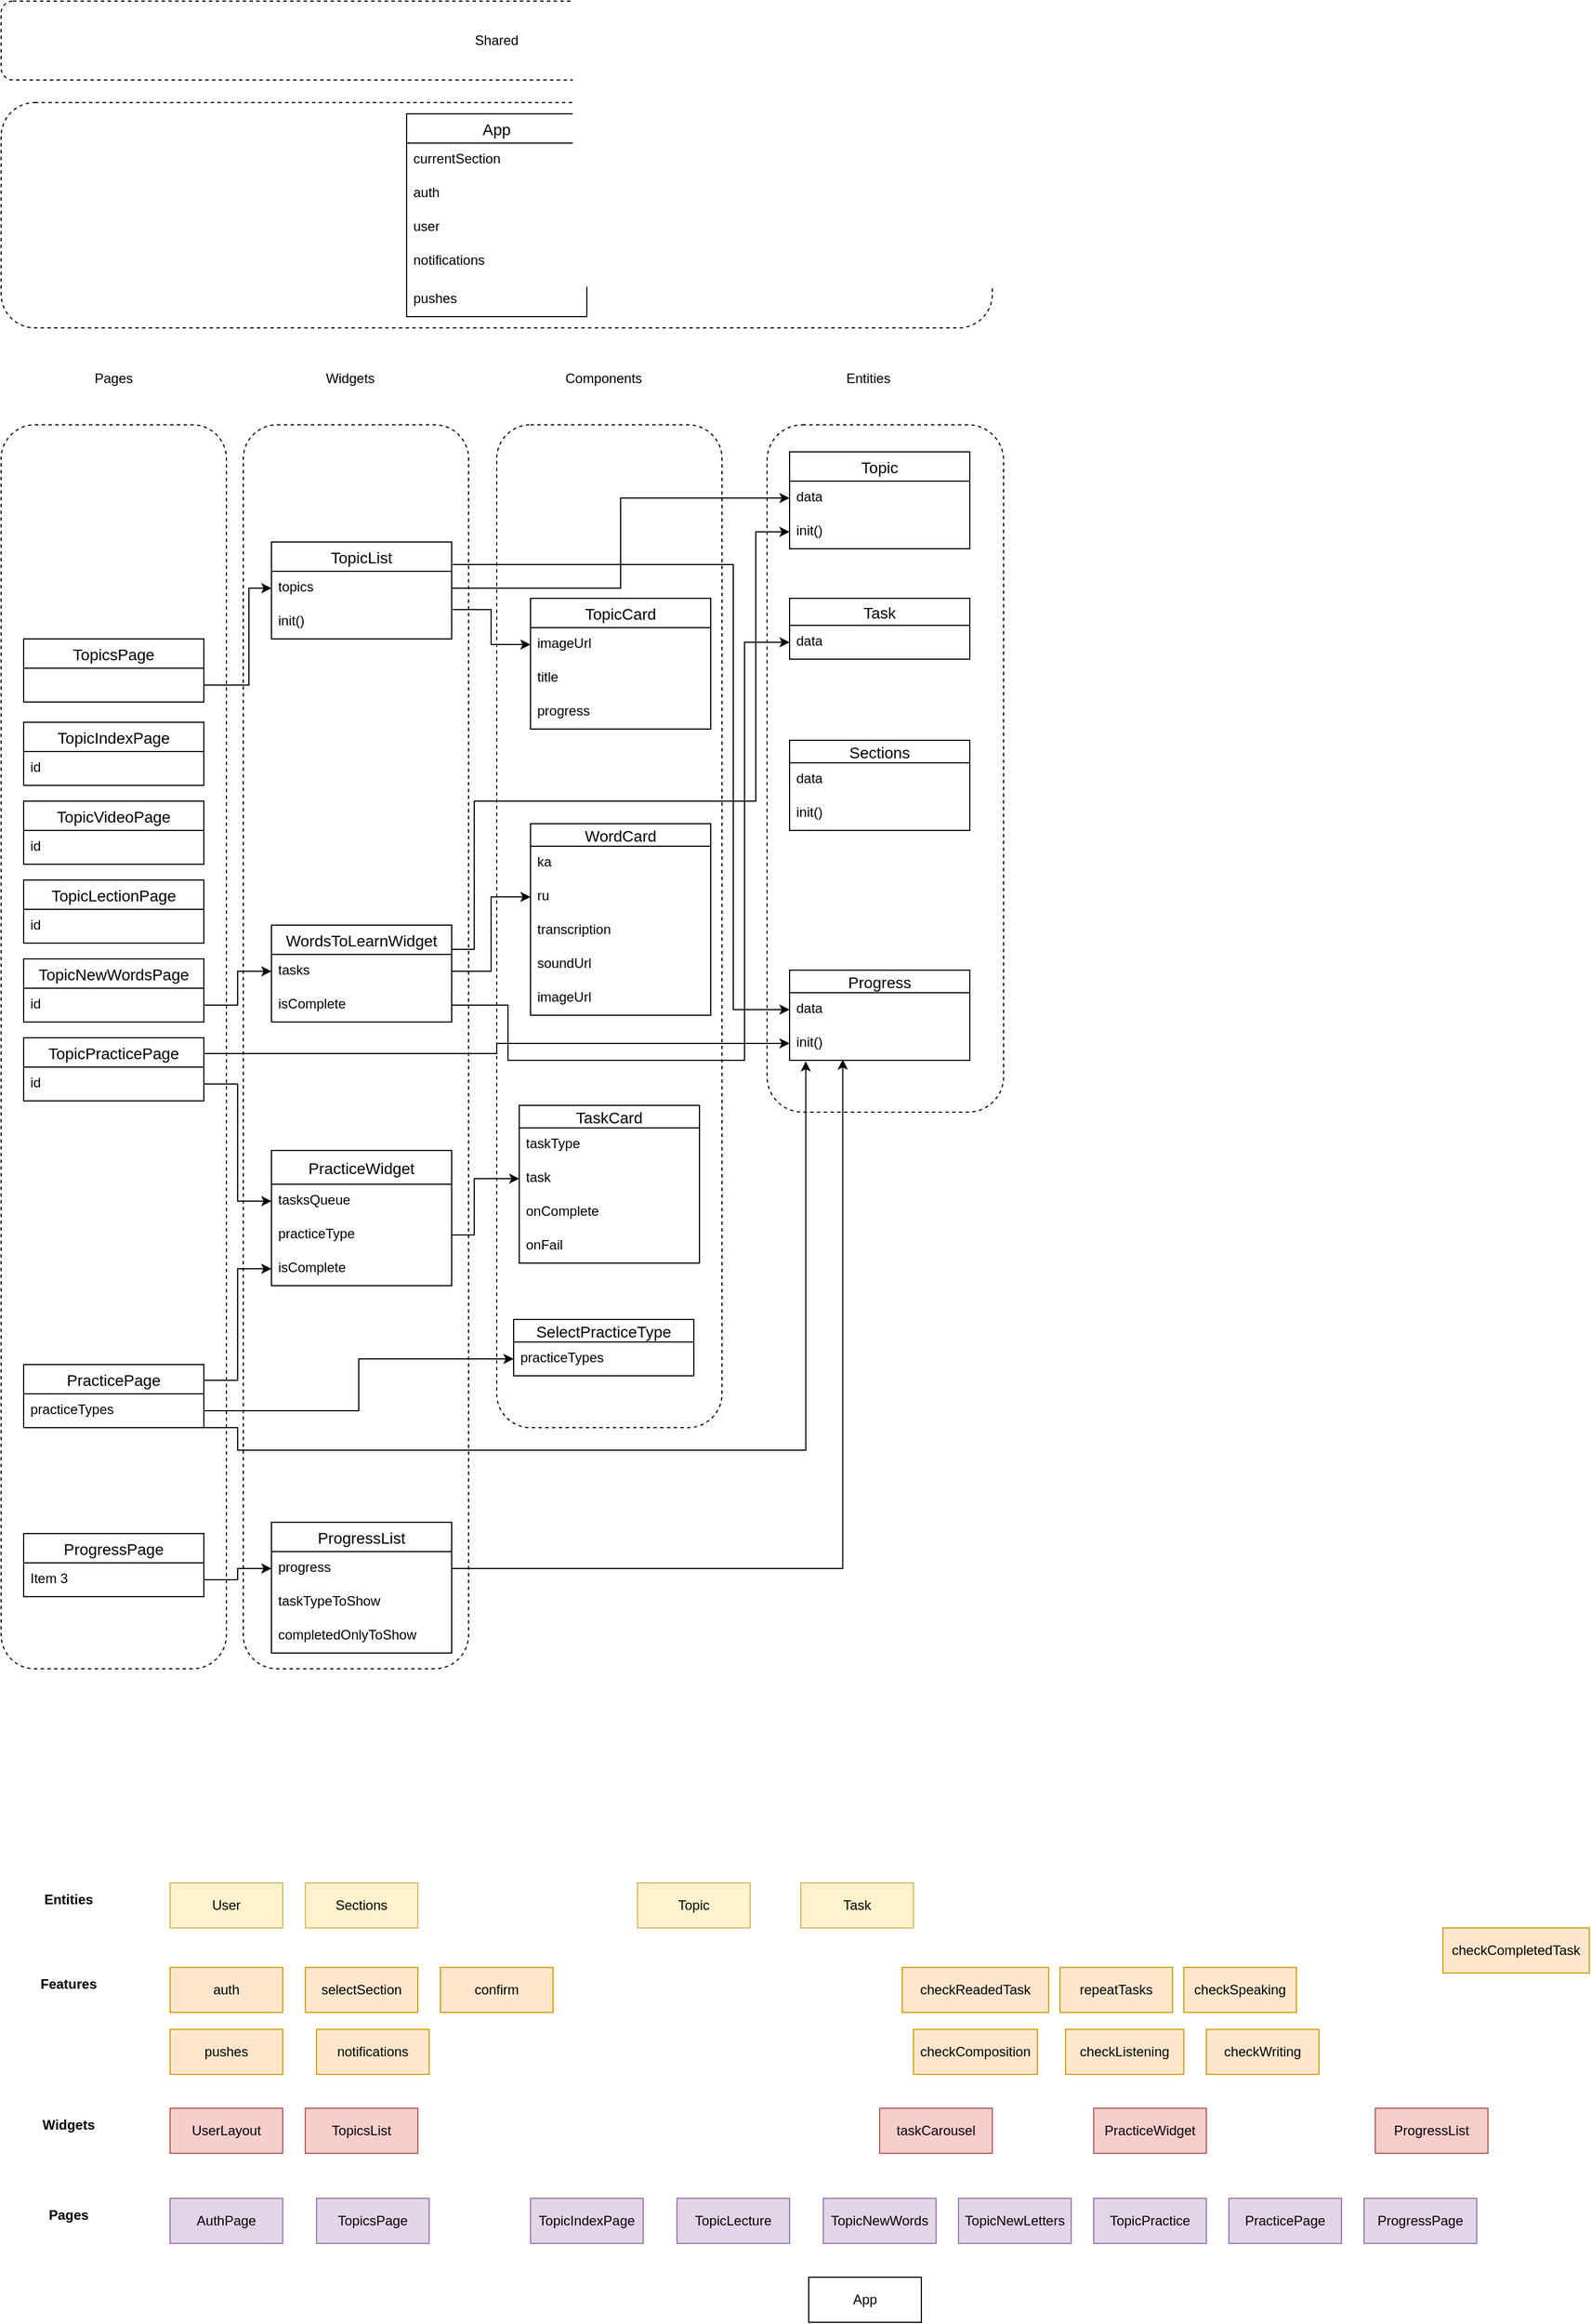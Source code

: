 <mxfile version="24.0.6" type="device">
  <diagram name="Page-1" id="sZi7YRQUznMkWtvt5kRm">
    <mxGraphModel dx="1313" dy="1832" grid="1" gridSize="10" guides="1" tooltips="1" connect="1" arrows="1" fold="1" page="1" pageScale="1" pageWidth="827" pageHeight="1169" math="0" shadow="0">
      <root>
        <mxCell id="0" />
        <mxCell id="1" parent="0" />
        <mxCell id="WkTNOZYevjF56CsXgl2D-112" value="" style="rounded=1;whiteSpace=wrap;html=1;dashed=1;" parent="1" vertex="1">
          <mxGeometry x="10" y="-300" width="880" height="200" as="geometry" />
        </mxCell>
        <mxCell id="WkTNOZYevjF56CsXgl2D-109" value="" style="rounded=1;whiteSpace=wrap;html=1;dashed=1;" parent="1" vertex="1">
          <mxGeometry x="10" y="-14" width="200" height="1104" as="geometry" />
        </mxCell>
        <mxCell id="WkTNOZYevjF56CsXgl2D-108" value="" style="rounded=1;whiteSpace=wrap;html=1;dashed=1;" parent="1" vertex="1">
          <mxGeometry x="225" y="-14" width="200" height="1104" as="geometry" />
        </mxCell>
        <mxCell id="WkTNOZYevjF56CsXgl2D-106" value="" style="rounded=1;whiteSpace=wrap;html=1;dashed=1;" parent="1" vertex="1">
          <mxGeometry x="450" y="-14" width="200" height="890" as="geometry" />
        </mxCell>
        <mxCell id="WkTNOZYevjF56CsXgl2D-104" value="" style="rounded=1;whiteSpace=wrap;html=1;dashed=1;" parent="1" vertex="1">
          <mxGeometry x="690" y="-14" width="210" height="610" as="geometry" />
        </mxCell>
        <mxCell id="WkTNOZYevjF56CsXgl2D-1" value="App" style="swimlane;fontStyle=0;childLayout=stackLayout;horizontal=1;startSize=26;horizontalStack=0;resizeParent=1;resizeParentMax=0;resizeLast=0;collapsible=1;marginBottom=0;align=center;fontSize=14;" parent="1" vertex="1">
          <mxGeometry x="370" y="-290" width="160" height="180" as="geometry" />
        </mxCell>
        <mxCell id="WkTNOZYevjF56CsXgl2D-2" value="currentSection" style="text;strokeColor=none;fillColor=none;spacingLeft=4;spacingRight=4;overflow=hidden;rotatable=0;points=[[0,0.5],[1,0.5]];portConstraint=eastwest;fontSize=12;whiteSpace=wrap;html=1;" parent="WkTNOZYevjF56CsXgl2D-1" vertex="1">
          <mxGeometry y="26" width="160" height="30" as="geometry" />
        </mxCell>
        <mxCell id="WkTNOZYevjF56CsXgl2D-3" value="auth" style="text;strokeColor=none;fillColor=none;spacingLeft=4;spacingRight=4;overflow=hidden;rotatable=0;points=[[0,0.5],[1,0.5]];portConstraint=eastwest;fontSize=12;whiteSpace=wrap;html=1;" parent="WkTNOZYevjF56CsXgl2D-1" vertex="1">
          <mxGeometry y="56" width="160" height="30" as="geometry" />
        </mxCell>
        <mxCell id="WkTNOZYevjF56CsXgl2D-4" value="user" style="text;strokeColor=none;fillColor=none;spacingLeft=4;spacingRight=4;overflow=hidden;rotatable=0;points=[[0,0.5],[1,0.5]];portConstraint=eastwest;fontSize=12;whiteSpace=wrap;html=1;" parent="WkTNOZYevjF56CsXgl2D-1" vertex="1">
          <mxGeometry y="86" width="160" height="30" as="geometry" />
        </mxCell>
        <mxCell id="WkTNOZYevjF56CsXgl2D-101" value="notifications" style="text;strokeColor=none;fillColor=none;spacingLeft=4;spacingRight=4;overflow=hidden;rotatable=0;points=[[0,0.5],[1,0.5]];portConstraint=eastwest;fontSize=12;whiteSpace=wrap;html=1;" parent="WkTNOZYevjF56CsXgl2D-1" vertex="1">
          <mxGeometry y="116" width="160" height="34" as="geometry" />
        </mxCell>
        <mxCell id="WkTNOZYevjF56CsXgl2D-102" value="pushes" style="text;strokeColor=none;fillColor=none;spacingLeft=4;spacingRight=4;overflow=hidden;rotatable=0;points=[[0,0.5],[1,0.5]];portConstraint=eastwest;fontSize=12;whiteSpace=wrap;html=1;" parent="WkTNOZYevjF56CsXgl2D-1" vertex="1">
          <mxGeometry y="150" width="160" height="30" as="geometry" />
        </mxCell>
        <mxCell id="WkTNOZYevjF56CsXgl2D-5" value="Topic" style="swimlane;fontStyle=0;childLayout=stackLayout;horizontal=1;startSize=26;horizontalStack=0;resizeParent=1;resizeParentMax=0;resizeLast=0;collapsible=1;marginBottom=0;align=center;fontSize=14;" parent="1" vertex="1">
          <mxGeometry x="710" y="10" width="160" height="86" as="geometry" />
        </mxCell>
        <mxCell id="WkTNOZYevjF56CsXgl2D-6" value="data" style="text;strokeColor=none;fillColor=none;spacingLeft=4;spacingRight=4;overflow=hidden;rotatable=0;points=[[0,0.5],[1,0.5]];portConstraint=eastwest;fontSize=12;whiteSpace=wrap;html=1;" parent="WkTNOZYevjF56CsXgl2D-5" vertex="1">
          <mxGeometry y="26" width="160" height="30" as="geometry" />
        </mxCell>
        <mxCell id="WkTNOZYevjF56CsXgl2D-8" value="init()" style="text;strokeColor=none;fillColor=none;spacingLeft=4;spacingRight=4;overflow=hidden;rotatable=0;points=[[0,0.5],[1,0.5]];portConstraint=eastwest;fontSize=12;whiteSpace=wrap;html=1;" parent="WkTNOZYevjF56CsXgl2D-5" vertex="1">
          <mxGeometry y="56" width="160" height="30" as="geometry" />
        </mxCell>
        <mxCell id="WkTNOZYevjF56CsXgl2D-9" value="Sections" style="swimlane;fontStyle=0;childLayout=stackLayout;horizontal=1;startSize=20;horizontalStack=0;resizeParent=1;resizeParentMax=0;resizeLast=0;collapsible=1;marginBottom=0;align=center;fontSize=14;" parent="1" vertex="1">
          <mxGeometry x="710" y="266" width="160" height="80" as="geometry" />
        </mxCell>
        <mxCell id="WkTNOZYevjF56CsXgl2D-10" value="data" style="text;strokeColor=none;fillColor=none;spacingLeft=4;spacingRight=4;overflow=hidden;rotatable=0;points=[[0,0.5],[1,0.5]];portConstraint=eastwest;fontSize=12;whiteSpace=wrap;html=1;" parent="WkTNOZYevjF56CsXgl2D-9" vertex="1">
          <mxGeometry y="20" width="160" height="30" as="geometry" />
        </mxCell>
        <mxCell id="WkTNOZYevjF56CsXgl2D-11" value="init()" style="text;strokeColor=none;fillColor=none;spacingLeft=4;spacingRight=4;overflow=hidden;rotatable=0;points=[[0,0.5],[1,0.5]];portConstraint=eastwest;fontSize=12;whiteSpace=wrap;html=1;" parent="WkTNOZYevjF56CsXgl2D-9" vertex="1">
          <mxGeometry y="50" width="160" height="30" as="geometry" />
        </mxCell>
        <mxCell id="WkTNOZYevjF56CsXgl2D-16" value="Progress" style="swimlane;fontStyle=0;childLayout=stackLayout;horizontal=1;startSize=20;horizontalStack=0;resizeParent=1;resizeParentMax=0;resizeLast=0;collapsible=1;marginBottom=0;align=center;fontSize=14;" parent="1" vertex="1">
          <mxGeometry x="710" y="470" width="160" height="80" as="geometry" />
        </mxCell>
        <mxCell id="WkTNOZYevjF56CsXgl2D-17" value="data" style="text;strokeColor=none;fillColor=none;spacingLeft=4;spacingRight=4;overflow=hidden;rotatable=0;points=[[0,0.5],[1,0.5]];portConstraint=eastwest;fontSize=12;whiteSpace=wrap;html=1;" parent="WkTNOZYevjF56CsXgl2D-16" vertex="1">
          <mxGeometry y="20" width="160" height="30" as="geometry" />
        </mxCell>
        <mxCell id="WkTNOZYevjF56CsXgl2D-18" value="init()" style="text;strokeColor=none;fillColor=none;spacingLeft=4;spacingRight=4;overflow=hidden;rotatable=0;points=[[0,0.5],[1,0.5]];portConstraint=eastwest;fontSize=12;whiteSpace=wrap;html=1;" parent="WkTNOZYevjF56CsXgl2D-16" vertex="1">
          <mxGeometry y="50" width="160" height="30" as="geometry" />
        </mxCell>
        <mxCell id="WkTNOZYevjF56CsXgl2D-23" value="TopicsPage" style="swimlane;fontStyle=0;childLayout=stackLayout;horizontal=1;startSize=26;horizontalStack=0;resizeParent=1;resizeParentMax=0;resizeLast=0;collapsible=1;marginBottom=0;align=center;fontSize=14;" parent="1" vertex="1">
          <mxGeometry x="30" y="176" width="160" height="56" as="geometry" />
        </mxCell>
        <mxCell id="WkTNOZYevjF56CsXgl2D-27" value="PracticePage" style="swimlane;fontStyle=0;childLayout=stackLayout;horizontal=1;startSize=26;horizontalStack=0;resizeParent=1;resizeParentMax=0;resizeLast=0;collapsible=1;marginBottom=0;align=center;fontSize=14;" parent="1" vertex="1">
          <mxGeometry x="30" y="820" width="160" height="56" as="geometry" />
        </mxCell>
        <mxCell id="WkTNOZYevjF56CsXgl2D-28" value="practiceTypes" style="text;strokeColor=none;fillColor=none;spacingLeft=4;spacingRight=4;overflow=hidden;rotatable=0;points=[[0,0.5],[1,0.5]];portConstraint=eastwest;fontSize=12;whiteSpace=wrap;html=1;" parent="WkTNOZYevjF56CsXgl2D-27" vertex="1">
          <mxGeometry y="26" width="160" height="30" as="geometry" />
        </mxCell>
        <mxCell id="WkTNOZYevjF56CsXgl2D-29" value="Task" style="swimlane;fontStyle=0;childLayout=stackLayout;horizontal=1;startSize=24;horizontalStack=0;resizeParent=1;resizeParentMax=0;resizeLast=0;collapsible=1;marginBottom=0;align=center;fontSize=14;" parent="1" vertex="1">
          <mxGeometry x="710" y="140" width="160" height="54" as="geometry" />
        </mxCell>
        <mxCell id="WkTNOZYevjF56CsXgl2D-30" value="data" style="text;strokeColor=none;fillColor=none;spacingLeft=4;spacingRight=4;overflow=hidden;rotatable=0;points=[[0,0.5],[1,0.5]];portConstraint=eastwest;fontSize=12;whiteSpace=wrap;html=1;" parent="WkTNOZYevjF56CsXgl2D-29" vertex="1">
          <mxGeometry y="24" width="160" height="30" as="geometry" />
        </mxCell>
        <mxCell id="WkTNOZYevjF56CsXgl2D-33" value="ProgressPage" style="swimlane;fontStyle=0;childLayout=stackLayout;horizontal=1;startSize=26;horizontalStack=0;resizeParent=1;resizeParentMax=0;resizeLast=0;collapsible=1;marginBottom=0;align=center;fontSize=14;" parent="1" vertex="1">
          <mxGeometry x="30" y="970" width="160" height="56" as="geometry" />
        </mxCell>
        <mxCell id="WkTNOZYevjF56CsXgl2D-34" value="Item 3" style="text;strokeColor=none;fillColor=none;spacingLeft=4;spacingRight=4;overflow=hidden;rotatable=0;points=[[0,0.5],[1,0.5]];portConstraint=eastwest;fontSize=12;whiteSpace=wrap;html=1;" parent="WkTNOZYevjF56CsXgl2D-33" vertex="1">
          <mxGeometry y="26" width="160" height="30" as="geometry" />
        </mxCell>
        <mxCell id="WkTNOZYevjF56CsXgl2D-35" value="TopicIndexPage" style="swimlane;fontStyle=0;childLayout=stackLayout;horizontal=1;startSize=26;horizontalStack=0;resizeParent=1;resizeParentMax=0;resizeLast=0;collapsible=1;marginBottom=0;align=center;fontSize=14;" parent="1" vertex="1">
          <mxGeometry x="30" y="250" width="160" height="56" as="geometry" />
        </mxCell>
        <mxCell id="WkTNOZYevjF56CsXgl2D-36" value="id" style="text;strokeColor=none;fillColor=none;spacingLeft=4;spacingRight=4;overflow=hidden;rotatable=0;points=[[0,0.5],[1,0.5]];portConstraint=eastwest;fontSize=12;whiteSpace=wrap;html=1;" parent="WkTNOZYevjF56CsXgl2D-35" vertex="1">
          <mxGeometry y="26" width="160" height="30" as="geometry" />
        </mxCell>
        <mxCell id="WkTNOZYevjF56CsXgl2D-37" value="TopicVideoPage" style="swimlane;fontStyle=0;childLayout=stackLayout;horizontal=1;startSize=26;horizontalStack=0;resizeParent=1;resizeParentMax=0;resizeLast=0;collapsible=1;marginBottom=0;align=center;fontSize=14;" parent="1" vertex="1">
          <mxGeometry x="30" y="320" width="160" height="56" as="geometry" />
        </mxCell>
        <mxCell id="WkTNOZYevjF56CsXgl2D-38" value="id" style="text;strokeColor=none;fillColor=none;spacingLeft=4;spacingRight=4;overflow=hidden;rotatable=0;points=[[0,0.5],[1,0.5]];portConstraint=eastwest;fontSize=12;whiteSpace=wrap;html=1;" parent="WkTNOZYevjF56CsXgl2D-37" vertex="1">
          <mxGeometry y="26" width="160" height="30" as="geometry" />
        </mxCell>
        <mxCell id="WkTNOZYevjF56CsXgl2D-39" value="TopicLectionPage" style="swimlane;fontStyle=0;childLayout=stackLayout;horizontal=1;startSize=26;horizontalStack=0;resizeParent=1;resizeParentMax=0;resizeLast=0;collapsible=1;marginBottom=0;align=center;fontSize=14;" parent="1" vertex="1">
          <mxGeometry x="30" y="390" width="160" height="56" as="geometry" />
        </mxCell>
        <mxCell id="WkTNOZYevjF56CsXgl2D-40" value="id" style="text;strokeColor=none;fillColor=none;spacingLeft=4;spacingRight=4;overflow=hidden;rotatable=0;points=[[0,0.5],[1,0.5]];portConstraint=eastwest;fontSize=12;whiteSpace=wrap;html=1;" parent="WkTNOZYevjF56CsXgl2D-39" vertex="1">
          <mxGeometry y="26" width="160" height="30" as="geometry" />
        </mxCell>
        <mxCell id="WkTNOZYevjF56CsXgl2D-42" value="TopicNewWordsPage" style="swimlane;fontStyle=0;childLayout=stackLayout;horizontal=1;startSize=26;horizontalStack=0;resizeParent=1;resizeParentMax=0;resizeLast=0;collapsible=1;marginBottom=0;align=center;fontSize=14;" parent="1" vertex="1">
          <mxGeometry x="30" y="460" width="160" height="56" as="geometry" />
        </mxCell>
        <mxCell id="WkTNOZYevjF56CsXgl2D-43" value="id" style="text;strokeColor=none;fillColor=none;spacingLeft=4;spacingRight=4;overflow=hidden;rotatable=0;points=[[0,0.5],[1,0.5]];portConstraint=eastwest;fontSize=12;whiteSpace=wrap;html=1;" parent="WkTNOZYevjF56CsXgl2D-42" vertex="1">
          <mxGeometry y="26" width="160" height="30" as="geometry" />
        </mxCell>
        <mxCell id="WkTNOZYevjF56CsXgl2D-44" value="TopicPracticePage" style="swimlane;fontStyle=0;childLayout=stackLayout;horizontal=1;startSize=26;horizontalStack=0;resizeParent=1;resizeParentMax=0;resizeLast=0;collapsible=1;marginBottom=0;align=center;fontSize=14;" parent="1" vertex="1">
          <mxGeometry x="30" y="530" width="160" height="56" as="geometry" />
        </mxCell>
        <mxCell id="WkTNOZYevjF56CsXgl2D-45" value="id" style="text;strokeColor=none;fillColor=none;spacingLeft=4;spacingRight=4;overflow=hidden;rotatable=0;points=[[0,0.5],[1,0.5]];portConstraint=eastwest;fontSize=12;whiteSpace=wrap;html=1;" parent="WkTNOZYevjF56CsXgl2D-44" vertex="1">
          <mxGeometry y="26" width="160" height="30" as="geometry" />
        </mxCell>
        <mxCell id="WkTNOZYevjF56CsXgl2D-46" value="TopicList" style="swimlane;fontStyle=0;childLayout=stackLayout;horizontal=1;startSize=26;horizontalStack=0;resizeParent=1;resizeParentMax=0;resizeLast=0;collapsible=1;marginBottom=0;align=center;fontSize=14;" parent="1" vertex="1">
          <mxGeometry x="250" y="90" width="160" height="86" as="geometry" />
        </mxCell>
        <mxCell id="WkTNOZYevjF56CsXgl2D-47" value="topics" style="text;strokeColor=none;fillColor=none;spacingLeft=4;spacingRight=4;overflow=hidden;rotatable=0;points=[[0,0.5],[1,0.5]];portConstraint=eastwest;fontSize=12;whiteSpace=wrap;html=1;" parent="WkTNOZYevjF56CsXgl2D-46" vertex="1">
          <mxGeometry y="26" width="160" height="30" as="geometry" />
        </mxCell>
        <mxCell id="WkTNOZYevjF56CsXgl2D-48" value="init()" style="text;strokeColor=none;fillColor=none;spacingLeft=4;spacingRight=4;overflow=hidden;rotatable=0;points=[[0,0.5],[1,0.5]];portConstraint=eastwest;fontSize=12;whiteSpace=wrap;html=1;" parent="WkTNOZYevjF56CsXgl2D-46" vertex="1">
          <mxGeometry y="56" width="160" height="30" as="geometry" />
        </mxCell>
        <mxCell id="WkTNOZYevjF56CsXgl2D-50" style="edgeStyle=orthogonalEdgeStyle;rounded=0;orthogonalLoop=1;jettySize=auto;html=1;exitX=1;exitY=0.75;exitDx=0;exitDy=0;entryX=0;entryY=0.5;entryDx=0;entryDy=0;" parent="1" source="WkTNOZYevjF56CsXgl2D-23" target="WkTNOZYevjF56CsXgl2D-47" edge="1">
          <mxGeometry relative="1" as="geometry">
            <mxPoint x="230" y="217" as="sourcePoint" />
            <Array as="points">
              <mxPoint x="230" y="217" />
              <mxPoint x="230" y="131" />
            </Array>
          </mxGeometry>
        </mxCell>
        <mxCell id="WkTNOZYevjF56CsXgl2D-51" value="TopicCard" style="swimlane;fontStyle=0;childLayout=stackLayout;horizontal=1;startSize=26;horizontalStack=0;resizeParent=1;resizeParentMax=0;resizeLast=0;collapsible=1;marginBottom=0;align=center;fontSize=14;" parent="1" vertex="1">
          <mxGeometry x="480" y="140" width="160" height="116" as="geometry" />
        </mxCell>
        <mxCell id="WkTNOZYevjF56CsXgl2D-52" value="imageUrl" style="text;strokeColor=none;fillColor=none;spacingLeft=4;spacingRight=4;overflow=hidden;rotatable=0;points=[[0,0.5],[1,0.5]];portConstraint=eastwest;fontSize=12;whiteSpace=wrap;html=1;" parent="WkTNOZYevjF56CsXgl2D-51" vertex="1">
          <mxGeometry y="26" width="160" height="30" as="geometry" />
        </mxCell>
        <mxCell id="WkTNOZYevjF56CsXgl2D-53" value="title" style="text;strokeColor=none;fillColor=none;spacingLeft=4;spacingRight=4;overflow=hidden;rotatable=0;points=[[0,0.5],[1,0.5]];portConstraint=eastwest;fontSize=12;whiteSpace=wrap;html=1;" parent="WkTNOZYevjF56CsXgl2D-51" vertex="1">
          <mxGeometry y="56" width="160" height="30" as="geometry" />
        </mxCell>
        <mxCell id="WkTNOZYevjF56CsXgl2D-54" value="progress" style="text;strokeColor=none;fillColor=none;spacingLeft=4;spacingRight=4;overflow=hidden;rotatable=0;points=[[0,0.5],[1,0.5]];portConstraint=eastwest;fontSize=12;whiteSpace=wrap;html=1;" parent="WkTNOZYevjF56CsXgl2D-51" vertex="1">
          <mxGeometry y="86" width="160" height="30" as="geometry" />
        </mxCell>
        <mxCell id="WkTNOZYevjF56CsXgl2D-58" value="WordsToLearnWidget" style="swimlane;fontStyle=0;childLayout=stackLayout;horizontal=1;startSize=26;horizontalStack=0;resizeParent=1;resizeParentMax=0;resizeLast=0;collapsible=1;marginBottom=0;align=center;fontSize=14;" parent="1" vertex="1">
          <mxGeometry x="250" y="430" width="160" height="86" as="geometry" />
        </mxCell>
        <mxCell id="WkTNOZYevjF56CsXgl2D-59" value="tasks" style="text;strokeColor=none;fillColor=none;spacingLeft=4;spacingRight=4;overflow=hidden;rotatable=0;points=[[0,0.5],[1,0.5]];portConstraint=eastwest;fontSize=12;whiteSpace=wrap;html=1;" parent="WkTNOZYevjF56CsXgl2D-58" vertex="1">
          <mxGeometry y="26" width="160" height="30" as="geometry" />
        </mxCell>
        <mxCell id="WkTNOZYevjF56CsXgl2D-60" value="isComplete" style="text;strokeColor=none;fillColor=none;spacingLeft=4;spacingRight=4;overflow=hidden;rotatable=0;points=[[0,0.5],[1,0.5]];portConstraint=eastwest;fontSize=12;whiteSpace=wrap;html=1;" parent="WkTNOZYevjF56CsXgl2D-58" vertex="1">
          <mxGeometry y="56" width="160" height="30" as="geometry" />
        </mxCell>
        <mxCell id="WkTNOZYevjF56CsXgl2D-62" value="WordCard" style="swimlane;fontStyle=0;childLayout=stackLayout;horizontal=1;startSize=20;horizontalStack=0;resizeParent=1;resizeParentMax=0;resizeLast=0;collapsible=1;marginBottom=0;align=center;fontSize=14;" parent="1" vertex="1">
          <mxGeometry x="480" y="340" width="160" height="170" as="geometry" />
        </mxCell>
        <mxCell id="WkTNOZYevjF56CsXgl2D-63" value="ka" style="text;strokeColor=none;fillColor=none;spacingLeft=4;spacingRight=4;overflow=hidden;rotatable=0;points=[[0,0.5],[1,0.5]];portConstraint=eastwest;fontSize=12;whiteSpace=wrap;html=1;" parent="WkTNOZYevjF56CsXgl2D-62" vertex="1">
          <mxGeometry y="20" width="160" height="30" as="geometry" />
        </mxCell>
        <mxCell id="WkTNOZYevjF56CsXgl2D-64" value="ru" style="text;strokeColor=none;fillColor=none;spacingLeft=4;spacingRight=4;overflow=hidden;rotatable=0;points=[[0,0.5],[1,0.5]];portConstraint=eastwest;fontSize=12;whiteSpace=wrap;html=1;" parent="WkTNOZYevjF56CsXgl2D-62" vertex="1">
          <mxGeometry y="50" width="160" height="30" as="geometry" />
        </mxCell>
        <mxCell id="WkTNOZYevjF56CsXgl2D-65" value="transcription" style="text;strokeColor=none;fillColor=none;spacingLeft=4;spacingRight=4;overflow=hidden;rotatable=0;points=[[0,0.5],[1,0.5]];portConstraint=eastwest;fontSize=12;whiteSpace=wrap;html=1;" parent="WkTNOZYevjF56CsXgl2D-62" vertex="1">
          <mxGeometry y="80" width="160" height="30" as="geometry" />
        </mxCell>
        <mxCell id="WkTNOZYevjF56CsXgl2D-66" value="soundUrl" style="text;strokeColor=none;fillColor=none;spacingLeft=4;spacingRight=4;overflow=hidden;rotatable=0;points=[[0,0.5],[1,0.5]];portConstraint=eastwest;fontSize=12;whiteSpace=wrap;html=1;" parent="WkTNOZYevjF56CsXgl2D-62" vertex="1">
          <mxGeometry y="110" width="160" height="30" as="geometry" />
        </mxCell>
        <mxCell id="WkTNOZYevjF56CsXgl2D-67" value="imageUrl" style="text;strokeColor=none;fillColor=none;spacingLeft=4;spacingRight=4;overflow=hidden;rotatable=0;points=[[0,0.5],[1,0.5]];portConstraint=eastwest;fontSize=12;whiteSpace=wrap;html=1;" parent="WkTNOZYevjF56CsXgl2D-62" vertex="1">
          <mxGeometry y="140" width="160" height="30" as="geometry" />
        </mxCell>
        <mxCell id="WkTNOZYevjF56CsXgl2D-70" style="edgeStyle=orthogonalEdgeStyle;rounded=0;orthogonalLoop=1;jettySize=auto;html=1;exitX=1;exitY=0.25;exitDx=0;exitDy=0;entryX=0;entryY=0.5;entryDx=0;entryDy=0;" parent="1" source="WkTNOZYevjF56CsXgl2D-58" target="WkTNOZYevjF56CsXgl2D-8" edge="1">
          <mxGeometry relative="1" as="geometry">
            <Array as="points">
              <mxPoint x="430" y="451" />
              <mxPoint x="430" y="320" />
              <mxPoint x="680" y="320" />
              <mxPoint x="680" y="81" />
            </Array>
          </mxGeometry>
        </mxCell>
        <mxCell id="WkTNOZYevjF56CsXgl2D-72" value="PracticeWidget" style="swimlane;fontStyle=0;childLayout=stackLayout;horizontal=1;startSize=30;horizontalStack=0;resizeParent=1;resizeParentMax=0;resizeLast=0;collapsible=1;marginBottom=0;align=center;fontSize=14;" parent="1" vertex="1">
          <mxGeometry x="250" y="630" width="160" height="120" as="geometry" />
        </mxCell>
        <mxCell id="WkTNOZYevjF56CsXgl2D-73" value="tasksQueue" style="text;strokeColor=none;fillColor=none;spacingLeft=4;spacingRight=4;overflow=hidden;rotatable=0;points=[[0,0.5],[1,0.5]];portConstraint=eastwest;fontSize=12;whiteSpace=wrap;html=1;" parent="WkTNOZYevjF56CsXgl2D-72" vertex="1">
          <mxGeometry y="30" width="160" height="30" as="geometry" />
        </mxCell>
        <mxCell id="WkTNOZYevjF56CsXgl2D-74" value="practiceType" style="text;strokeColor=none;fillColor=none;spacingLeft=4;spacingRight=4;overflow=hidden;rotatable=0;points=[[0,0.5],[1,0.5]];portConstraint=eastwest;fontSize=12;whiteSpace=wrap;html=1;" parent="WkTNOZYevjF56CsXgl2D-72" vertex="1">
          <mxGeometry y="60" width="160" height="30" as="geometry" />
        </mxCell>
        <mxCell id="WkTNOZYevjF56CsXgl2D-75" value="isComplete" style="text;strokeColor=none;fillColor=none;spacingLeft=4;spacingRight=4;overflow=hidden;rotatable=0;points=[[0,0.5],[1,0.5]];portConstraint=eastwest;fontSize=12;whiteSpace=wrap;html=1;" parent="WkTNOZYevjF56CsXgl2D-72" vertex="1">
          <mxGeometry y="90" width="160" height="30" as="geometry" />
        </mxCell>
        <mxCell id="WkTNOZYevjF56CsXgl2D-77" value="SelectPracticeType" style="swimlane;fontStyle=0;childLayout=stackLayout;horizontal=1;startSize=20;horizontalStack=0;resizeParent=1;resizeParentMax=0;resizeLast=0;collapsible=1;marginBottom=0;align=center;fontSize=14;" parent="1" vertex="1">
          <mxGeometry x="465" y="780" width="160" height="50" as="geometry" />
        </mxCell>
        <mxCell id="WkTNOZYevjF56CsXgl2D-78" value="practiceTypes" style="text;strokeColor=none;fillColor=none;spacingLeft=4;spacingRight=4;overflow=hidden;rotatable=0;points=[[0,0.5],[1,0.5]];portConstraint=eastwest;fontSize=12;whiteSpace=wrap;html=1;" parent="WkTNOZYevjF56CsXgl2D-77" vertex="1">
          <mxGeometry y="20" width="160" height="30" as="geometry" />
        </mxCell>
        <mxCell id="WkTNOZYevjF56CsXgl2D-82" style="edgeStyle=orthogonalEdgeStyle;rounded=0;orthogonalLoop=1;jettySize=auto;html=1;exitX=1;exitY=0.25;exitDx=0;exitDy=0;entryX=0;entryY=0.5;entryDx=0;entryDy=0;" parent="1" source="WkTNOZYevjF56CsXgl2D-27" target="WkTNOZYevjF56CsXgl2D-75" edge="1">
          <mxGeometry relative="1" as="geometry">
            <Array as="points">
              <mxPoint x="220" y="834" />
              <mxPoint x="220" y="735" />
            </Array>
          </mxGeometry>
        </mxCell>
        <mxCell id="WkTNOZYevjF56CsXgl2D-87" value="TaskCard" style="swimlane;fontStyle=0;childLayout=stackLayout;horizontal=1;startSize=20;horizontalStack=0;resizeParent=1;resizeParentMax=0;resizeLast=0;collapsible=1;marginBottom=0;align=center;fontSize=14;" parent="1" vertex="1">
          <mxGeometry x="470" y="590" width="160" height="140" as="geometry" />
        </mxCell>
        <mxCell id="WkTNOZYevjF56CsXgl2D-88" value="taskType" style="text;strokeColor=none;fillColor=none;spacingLeft=4;spacingRight=4;overflow=hidden;rotatable=0;points=[[0,0.5],[1,0.5]];portConstraint=eastwest;fontSize=12;whiteSpace=wrap;html=1;" parent="WkTNOZYevjF56CsXgl2D-87" vertex="1">
          <mxGeometry y="20" width="160" height="30" as="geometry" />
        </mxCell>
        <mxCell id="WkTNOZYevjF56CsXgl2D-89" value="task" style="text;strokeColor=none;fillColor=none;spacingLeft=4;spacingRight=4;overflow=hidden;rotatable=0;points=[[0,0.5],[1,0.5]];portConstraint=eastwest;fontSize=12;whiteSpace=wrap;html=1;" parent="WkTNOZYevjF56CsXgl2D-87" vertex="1">
          <mxGeometry y="50" width="160" height="30" as="geometry" />
        </mxCell>
        <mxCell id="WkTNOZYevjF56CsXgl2D-90" value="onComplete" style="text;strokeColor=none;fillColor=none;spacingLeft=4;spacingRight=4;overflow=hidden;rotatable=0;points=[[0,0.5],[1,0.5]];portConstraint=eastwest;fontSize=12;whiteSpace=wrap;html=1;" parent="WkTNOZYevjF56CsXgl2D-87" vertex="1">
          <mxGeometry y="80" width="160" height="30" as="geometry" />
        </mxCell>
        <mxCell id="WkTNOZYevjF56CsXgl2D-91" value="onFail" style="text;strokeColor=none;fillColor=none;spacingLeft=4;spacingRight=4;overflow=hidden;rotatable=0;points=[[0,0.5],[1,0.5]];portConstraint=eastwest;fontSize=12;whiteSpace=wrap;html=1;" parent="WkTNOZYevjF56CsXgl2D-87" vertex="1">
          <mxGeometry y="110" width="160" height="30" as="geometry" />
        </mxCell>
        <mxCell id="WkTNOZYevjF56CsXgl2D-93" style="edgeStyle=orthogonalEdgeStyle;rounded=0;orthogonalLoop=1;jettySize=auto;html=1;exitX=1;exitY=0.25;exitDx=0;exitDy=0;entryX=0;entryY=0.5;entryDx=0;entryDy=0;" parent="1" source="WkTNOZYevjF56CsXgl2D-44" target="WkTNOZYevjF56CsXgl2D-18" edge="1">
          <mxGeometry relative="1" as="geometry" />
        </mxCell>
        <mxCell id="WkTNOZYevjF56CsXgl2D-94" style="edgeStyle=orthogonalEdgeStyle;rounded=0;orthogonalLoop=1;jettySize=auto;html=1;exitX=1;exitY=1;exitDx=0;exitDy=0;entryX=0.09;entryY=1.031;entryDx=0;entryDy=0;entryPerimeter=0;" parent="1" source="WkTNOZYevjF56CsXgl2D-27" target="WkTNOZYevjF56CsXgl2D-18" edge="1">
          <mxGeometry relative="1" as="geometry">
            <Array as="points">
              <mxPoint x="220" y="876" />
              <mxPoint x="220" y="896" />
              <mxPoint x="724" y="896" />
            </Array>
          </mxGeometry>
        </mxCell>
        <mxCell id="WkTNOZYevjF56CsXgl2D-95" value="ProgressList" style="swimlane;fontStyle=0;childLayout=stackLayout;horizontal=1;startSize=26;horizontalStack=0;resizeParent=1;resizeParentMax=0;resizeLast=0;collapsible=1;marginBottom=0;align=center;fontSize=14;" parent="1" vertex="1">
          <mxGeometry x="250" y="960" width="160" height="116" as="geometry" />
        </mxCell>
        <mxCell id="WkTNOZYevjF56CsXgl2D-96" value="progress" style="text;strokeColor=none;fillColor=none;spacingLeft=4;spacingRight=4;overflow=hidden;rotatable=0;points=[[0,0.5],[1,0.5]];portConstraint=eastwest;fontSize=12;whiteSpace=wrap;html=1;" parent="WkTNOZYevjF56CsXgl2D-95" vertex="1">
          <mxGeometry y="26" width="160" height="30" as="geometry" />
        </mxCell>
        <mxCell id="WkTNOZYevjF56CsXgl2D-97" value="taskTypeToShow" style="text;strokeColor=none;fillColor=none;spacingLeft=4;spacingRight=4;overflow=hidden;rotatable=0;points=[[0,0.5],[1,0.5]];portConstraint=eastwest;fontSize=12;whiteSpace=wrap;html=1;" parent="WkTNOZYevjF56CsXgl2D-95" vertex="1">
          <mxGeometry y="56" width="160" height="30" as="geometry" />
        </mxCell>
        <mxCell id="WkTNOZYevjF56CsXgl2D-98" value="completedOnlyToShow" style="text;strokeColor=none;fillColor=none;spacingLeft=4;spacingRight=4;overflow=hidden;rotatable=0;points=[[0,0.5],[1,0.5]];portConstraint=eastwest;fontSize=12;whiteSpace=wrap;html=1;" parent="WkTNOZYevjF56CsXgl2D-95" vertex="1">
          <mxGeometry y="86" width="160" height="30" as="geometry" />
        </mxCell>
        <mxCell id="WkTNOZYevjF56CsXgl2D-57" style="edgeStyle=orthogonalEdgeStyle;rounded=0;orthogonalLoop=1;jettySize=auto;html=1;exitX=1.006;exitY=-0.2;exitDx=0;exitDy=0;entryX=0;entryY=0.5;entryDx=0;entryDy=0;exitPerimeter=0;" parent="1" source="WkTNOZYevjF56CsXgl2D-47" target="WkTNOZYevjF56CsXgl2D-17" edge="1">
          <mxGeometry relative="1" as="geometry">
            <Array as="points">
              <mxPoint x="660" y="110" />
              <mxPoint x="660" y="505" />
            </Array>
          </mxGeometry>
        </mxCell>
        <mxCell id="WkTNOZYevjF56CsXgl2D-56" style="edgeStyle=orthogonalEdgeStyle;rounded=0;orthogonalLoop=1;jettySize=auto;html=1;exitX=1;exitY=0.5;exitDx=0;exitDy=0;entryX=0;entryY=0.5;entryDx=0;entryDy=0;" parent="1" source="WkTNOZYevjF56CsXgl2D-47" target="WkTNOZYevjF56CsXgl2D-6" edge="1">
          <mxGeometry relative="1" as="geometry" />
        </mxCell>
        <mxCell id="WkTNOZYevjF56CsXgl2D-55" style="edgeStyle=orthogonalEdgeStyle;rounded=0;orthogonalLoop=1;jettySize=auto;html=1;exitX=1.006;exitY=0.133;exitDx=0;exitDy=0;entryX=0;entryY=0.5;entryDx=0;entryDy=0;exitPerimeter=0;" parent="1" source="WkTNOZYevjF56CsXgl2D-48" target="WkTNOZYevjF56CsXgl2D-52" edge="1">
          <mxGeometry relative="1" as="geometry" />
        </mxCell>
        <mxCell id="WkTNOZYevjF56CsXgl2D-68" style="edgeStyle=orthogonalEdgeStyle;rounded=0;orthogonalLoop=1;jettySize=auto;html=1;exitX=1;exitY=0.5;exitDx=0;exitDy=0;entryX=0;entryY=0.5;entryDx=0;entryDy=0;" parent="1" source="WkTNOZYevjF56CsXgl2D-59" target="WkTNOZYevjF56CsXgl2D-64" edge="1">
          <mxGeometry relative="1" as="geometry" />
        </mxCell>
        <mxCell id="WkTNOZYevjF56CsXgl2D-69" style="edgeStyle=orthogonalEdgeStyle;rounded=0;orthogonalLoop=1;jettySize=auto;html=1;exitX=1;exitY=0.5;exitDx=0;exitDy=0;entryX=0;entryY=0.5;entryDx=0;entryDy=0;" parent="1" source="WkTNOZYevjF56CsXgl2D-60" target="WkTNOZYevjF56CsXgl2D-30" edge="1">
          <mxGeometry relative="1" as="geometry">
            <Array as="points">
              <mxPoint x="460" y="501" />
              <mxPoint x="460" y="550" />
              <mxPoint x="670" y="550" />
              <mxPoint x="670" y="179" />
            </Array>
          </mxGeometry>
        </mxCell>
        <mxCell id="WkTNOZYevjF56CsXgl2D-71" style="edgeStyle=orthogonalEdgeStyle;rounded=0;orthogonalLoop=1;jettySize=auto;html=1;exitX=1;exitY=0.5;exitDx=0;exitDy=0;entryX=0;entryY=0.5;entryDx=0;entryDy=0;" parent="1" source="WkTNOZYevjF56CsXgl2D-43" target="WkTNOZYevjF56CsXgl2D-59" edge="1">
          <mxGeometry relative="1" as="geometry" />
        </mxCell>
        <mxCell id="WkTNOZYevjF56CsXgl2D-76" style="edgeStyle=orthogonalEdgeStyle;rounded=0;orthogonalLoop=1;jettySize=auto;html=1;exitX=1;exitY=0.5;exitDx=0;exitDy=0;entryX=0;entryY=0.5;entryDx=0;entryDy=0;" parent="1" source="WkTNOZYevjF56CsXgl2D-45" target="WkTNOZYevjF56CsXgl2D-73" edge="1">
          <mxGeometry relative="1" as="geometry" />
        </mxCell>
        <mxCell id="WkTNOZYevjF56CsXgl2D-92" style="edgeStyle=orthogonalEdgeStyle;rounded=0;orthogonalLoop=1;jettySize=auto;html=1;exitX=1;exitY=0.5;exitDx=0;exitDy=0;entryX=0;entryY=0.5;entryDx=0;entryDy=0;" parent="1" source="WkTNOZYevjF56CsXgl2D-74" target="WkTNOZYevjF56CsXgl2D-89" edge="1">
          <mxGeometry relative="1" as="geometry">
            <Array as="points">
              <mxPoint x="430" y="705" />
              <mxPoint x="430" y="655" />
            </Array>
          </mxGeometry>
        </mxCell>
        <mxCell id="WkTNOZYevjF56CsXgl2D-81" style="edgeStyle=orthogonalEdgeStyle;rounded=0;orthogonalLoop=1;jettySize=auto;html=1;exitX=1;exitY=0.5;exitDx=0;exitDy=0;entryX=0;entryY=0.5;entryDx=0;entryDy=0;" parent="1" source="WkTNOZYevjF56CsXgl2D-28" target="WkTNOZYevjF56CsXgl2D-78" edge="1">
          <mxGeometry relative="1" as="geometry" />
        </mxCell>
        <mxCell id="WkTNOZYevjF56CsXgl2D-99" style="edgeStyle=orthogonalEdgeStyle;rounded=0;orthogonalLoop=1;jettySize=auto;html=1;exitX=1;exitY=0.5;exitDx=0;exitDy=0;entryX=0;entryY=0.5;entryDx=0;entryDy=0;" parent="1" source="WkTNOZYevjF56CsXgl2D-34" target="WkTNOZYevjF56CsXgl2D-96" edge="1">
          <mxGeometry relative="1" as="geometry" />
        </mxCell>
        <mxCell id="WkTNOZYevjF56CsXgl2D-100" style="edgeStyle=orthogonalEdgeStyle;rounded=0;orthogonalLoop=1;jettySize=auto;html=1;exitX=1;exitY=0.5;exitDx=0;exitDy=0;entryX=0.295;entryY=0.976;entryDx=0;entryDy=0;entryPerimeter=0;" parent="1" source="WkTNOZYevjF56CsXgl2D-96" target="WkTNOZYevjF56CsXgl2D-18" edge="1">
          <mxGeometry relative="1" as="geometry" />
        </mxCell>
        <mxCell id="WkTNOZYevjF56CsXgl2D-105" value="Entities" style="text;html=1;align=center;verticalAlign=middle;whiteSpace=wrap;rounded=0;" parent="1" vertex="1">
          <mxGeometry x="750" y="-70" width="60" height="30" as="geometry" />
        </mxCell>
        <mxCell id="WkTNOZYevjF56CsXgl2D-107" value="Components" style="text;html=1;align=center;verticalAlign=middle;whiteSpace=wrap;rounded=0;" parent="1" vertex="1">
          <mxGeometry x="515" y="-70" width="60" height="30" as="geometry" />
        </mxCell>
        <mxCell id="WkTNOZYevjF56CsXgl2D-110" value="Widgets" style="text;html=1;align=center;verticalAlign=middle;whiteSpace=wrap;rounded=0;" parent="1" vertex="1">
          <mxGeometry x="290" y="-70" width="60" height="30" as="geometry" />
        </mxCell>
        <mxCell id="WkTNOZYevjF56CsXgl2D-111" value="Pages" style="text;html=1;align=center;verticalAlign=middle;whiteSpace=wrap;rounded=0;" parent="1" vertex="1">
          <mxGeometry x="80" y="-70" width="60" height="30" as="geometry" />
        </mxCell>
        <mxCell id="WkTNOZYevjF56CsXgl2D-113" value="Shared" style="rounded=1;whiteSpace=wrap;html=1;dashed=1;" parent="1" vertex="1">
          <mxGeometry x="10" y="-390" width="880" height="70" as="geometry" />
        </mxCell>
        <mxCell id="1uYXqPGWu5NtH5E6OTEn-1" value="App" style="whiteSpace=wrap;html=1;align=center;" vertex="1" parent="1">
          <mxGeometry x="727" y="1630" width="100" height="40" as="geometry" />
        </mxCell>
        <mxCell id="1uYXqPGWu5NtH5E6OTEn-2" value="TopicsPage" style="whiteSpace=wrap;html=1;align=center;fillColor=#e1d5e7;strokeColor=#9673a6;" vertex="1" parent="1">
          <mxGeometry x="290" y="1560" width="100" height="40" as="geometry" />
        </mxCell>
        <mxCell id="1uYXqPGWu5NtH5E6OTEn-3" value="AuthPage" style="whiteSpace=wrap;html=1;align=center;fillColor=#e1d5e7;strokeColor=#9673a6;" vertex="1" parent="1">
          <mxGeometry x="160" y="1560" width="100" height="40" as="geometry" />
        </mxCell>
        <mxCell id="1uYXqPGWu5NtH5E6OTEn-4" value="TopicIndexPage" style="whiteSpace=wrap;html=1;align=center;fillColor=#e1d5e7;strokeColor=#9673a6;" vertex="1" parent="1">
          <mxGeometry x="480" y="1560" width="100" height="40" as="geometry" />
        </mxCell>
        <mxCell id="1uYXqPGWu5NtH5E6OTEn-5" value="TopicLecture" style="whiteSpace=wrap;html=1;align=center;fillColor=#e1d5e7;strokeColor=#9673a6;" vertex="1" parent="1">
          <mxGeometry x="610" y="1560" width="100" height="40" as="geometry" />
        </mxCell>
        <mxCell id="1uYXqPGWu5NtH5E6OTEn-6" value="TopicNewWords" style="whiteSpace=wrap;html=1;align=center;fillColor=#e1d5e7;strokeColor=#9673a6;" vertex="1" parent="1">
          <mxGeometry x="740" y="1560" width="100" height="40" as="geometry" />
        </mxCell>
        <mxCell id="1uYXqPGWu5NtH5E6OTEn-7" value="TopicNewLetters" style="whiteSpace=wrap;html=1;align=center;fillColor=#e1d5e7;strokeColor=#9673a6;" vertex="1" parent="1">
          <mxGeometry x="860" y="1560" width="100" height="40" as="geometry" />
        </mxCell>
        <mxCell id="1uYXqPGWu5NtH5E6OTEn-8" value="TopicPractice" style="whiteSpace=wrap;html=1;align=center;fillColor=#e1d5e7;strokeColor=#9673a6;" vertex="1" parent="1">
          <mxGeometry x="980" y="1560" width="100" height="40" as="geometry" />
        </mxCell>
        <mxCell id="1uYXqPGWu5NtH5E6OTEn-9" value="&lt;b&gt;Pages&lt;/b&gt;" style="text;html=1;align=center;verticalAlign=middle;whiteSpace=wrap;rounded=0;" vertex="1" parent="1">
          <mxGeometry x="40" y="1560" width="60" height="30" as="geometry" />
        </mxCell>
        <mxCell id="1uYXqPGWu5NtH5E6OTEn-10" value="PracticePage" style="whiteSpace=wrap;html=1;align=center;fillColor=#e1d5e7;strokeColor=#9673a6;" vertex="1" parent="1">
          <mxGeometry x="1100" y="1560" width="100" height="40" as="geometry" />
        </mxCell>
        <mxCell id="1uYXqPGWu5NtH5E6OTEn-11" value="ProgressPage" style="whiteSpace=wrap;html=1;align=center;fillColor=#e1d5e7;strokeColor=#9673a6;" vertex="1" parent="1">
          <mxGeometry x="1220" y="1560" width="100" height="40" as="geometry" />
        </mxCell>
        <mxCell id="1uYXqPGWu5NtH5E6OTEn-13" value="Topic" style="whiteSpace=wrap;html=1;align=center;fillColor=#fff2cc;strokeColor=#d6b656;" vertex="1" parent="1">
          <mxGeometry x="575" y="1280" width="100" height="40" as="geometry" />
        </mxCell>
        <mxCell id="1uYXqPGWu5NtH5E6OTEn-14" value="User" style="whiteSpace=wrap;html=1;align=center;fillColor=#fff2cc;strokeColor=#d6b656;" vertex="1" parent="1">
          <mxGeometry x="160" y="1280" width="100" height="40" as="geometry" />
        </mxCell>
        <mxCell id="1uYXqPGWu5NtH5E6OTEn-15" value="Task" style="whiteSpace=wrap;html=1;align=center;fillColor=#fff2cc;strokeColor=#d6b656;" vertex="1" parent="1">
          <mxGeometry x="720" y="1280" width="100" height="40" as="geometry" />
        </mxCell>
        <mxCell id="1uYXqPGWu5NtH5E6OTEn-16" value="&lt;b&gt;Entities&lt;/b&gt;" style="text;html=1;align=center;verticalAlign=middle;whiteSpace=wrap;rounded=0;" vertex="1" parent="1">
          <mxGeometry x="40" y="1280" width="60" height="30" as="geometry" />
        </mxCell>
        <mxCell id="1uYXqPGWu5NtH5E6OTEn-17" value="auth" style="whiteSpace=wrap;html=1;align=center;fillColor=#ffe6cc;strokeColor=#d79b00;" vertex="1" parent="1">
          <mxGeometry x="160" y="1355" width="100" height="40" as="geometry" />
        </mxCell>
        <mxCell id="1uYXqPGWu5NtH5E6OTEn-18" value="&lt;b&gt;Features&lt;/b&gt;" style="text;html=1;align=center;verticalAlign=middle;whiteSpace=wrap;rounded=0;" vertex="1" parent="1">
          <mxGeometry x="40" y="1355" width="60" height="30" as="geometry" />
        </mxCell>
        <mxCell id="1uYXqPGWu5NtH5E6OTEn-19" value="selectSection" style="whiteSpace=wrap;html=1;align=center;fillColor=#ffe6cc;strokeColor=#d79b00;" vertex="1" parent="1">
          <mxGeometry x="280" y="1355" width="100" height="40" as="geometry" />
        </mxCell>
        <mxCell id="1uYXqPGWu5NtH5E6OTEn-20" value="TopicsList" style="whiteSpace=wrap;html=1;align=center;fillColor=#f8cecc;strokeColor=#b85450;" vertex="1" parent="1">
          <mxGeometry x="280" y="1480" width="100" height="40" as="geometry" />
        </mxCell>
        <mxCell id="1uYXqPGWu5NtH5E6OTEn-21" value="&lt;b&gt;Widgets&lt;/b&gt;" style="text;html=1;align=center;verticalAlign=middle;whiteSpace=wrap;rounded=0;" vertex="1" parent="1">
          <mxGeometry x="40" y="1480" width="60" height="30" as="geometry" />
        </mxCell>
        <mxCell id="1uYXqPGWu5NtH5E6OTEn-24" value="taskCarousel" style="whiteSpace=wrap;html=1;align=center;fillColor=#f8cecc;strokeColor=#b85450;" vertex="1" parent="1">
          <mxGeometry x="790" y="1480" width="100" height="40" as="geometry" />
        </mxCell>
        <mxCell id="1uYXqPGWu5NtH5E6OTEn-25" value="PracticeWidget" style="whiteSpace=wrap;html=1;align=center;fillColor=#f8cecc;strokeColor=#b85450;" vertex="1" parent="1">
          <mxGeometry x="980" y="1480" width="100" height="40" as="geometry" />
        </mxCell>
        <mxCell id="1uYXqPGWu5NtH5E6OTEn-27" value="repeatTasks" style="whiteSpace=wrap;html=1;align=center;fillColor=#ffe6cc;strokeColor=#d79b00;" vertex="1" parent="1">
          <mxGeometry x="950" y="1355" width="100" height="40" as="geometry" />
        </mxCell>
        <mxCell id="1uYXqPGWu5NtH5E6OTEn-28" value="ProgressList" style="whiteSpace=wrap;html=1;align=center;fillColor=#f8cecc;strokeColor=#b85450;" vertex="1" parent="1">
          <mxGeometry x="1230" y="1480" width="100" height="40" as="geometry" />
        </mxCell>
        <mxCell id="1uYXqPGWu5NtH5E6OTEn-29" value="pushes" style="whiteSpace=wrap;html=1;align=center;fillColor=#ffe6cc;strokeColor=#d79b00;" vertex="1" parent="1">
          <mxGeometry x="160" y="1410" width="100" height="40" as="geometry" />
        </mxCell>
        <mxCell id="1uYXqPGWu5NtH5E6OTEn-30" value="notifications" style="whiteSpace=wrap;html=1;align=center;fillColor=#ffe6cc;strokeColor=#d79b00;" vertex="1" parent="1">
          <mxGeometry x="290" y="1410" width="100" height="40" as="geometry" />
        </mxCell>
        <mxCell id="1uYXqPGWu5NtH5E6OTEn-32" value="confirm" style="whiteSpace=wrap;html=1;align=center;fillColor=#ffe6cc;strokeColor=#d79b00;" vertex="1" parent="1">
          <mxGeometry x="400" y="1355" width="100" height="40" as="geometry" />
        </mxCell>
        <mxCell id="1uYXqPGWu5NtH5E6OTEn-33" value="Sections" style="whiteSpace=wrap;html=1;align=center;fillColor=#fff2cc;strokeColor=#d6b656;" vertex="1" parent="1">
          <mxGeometry x="280" y="1280" width="100" height="40" as="geometry" />
        </mxCell>
        <mxCell id="1uYXqPGWu5NtH5E6OTEn-34" value="UserLayout" style="whiteSpace=wrap;html=1;align=center;fillColor=#f8cecc;strokeColor=#b85450;" vertex="1" parent="1">
          <mxGeometry x="160" y="1480" width="100" height="40" as="geometry" />
        </mxCell>
        <mxCell id="1uYXqPGWu5NtH5E6OTEn-35" value="checkReadedTask" style="whiteSpace=wrap;html=1;align=center;fillColor=#ffe6cc;strokeColor=#d79b00;" vertex="1" parent="1">
          <mxGeometry x="810" y="1355" width="130" height="40" as="geometry" />
        </mxCell>
        <mxCell id="1uYXqPGWu5NtH5E6OTEn-36" value="checkCompletedTask" style="whiteSpace=wrap;html=1;align=center;fillColor=#ffe6cc;strokeColor=#d79b00;" vertex="1" parent="1">
          <mxGeometry x="1290" y="1320" width="130" height="40" as="geometry" />
        </mxCell>
        <mxCell id="1uYXqPGWu5NtH5E6OTEn-37" value="checkComposition" style="whiteSpace=wrap;html=1;align=center;fillColor=#ffe6cc;strokeColor=#d79b00;" vertex="1" parent="1">
          <mxGeometry x="820" y="1410" width="110" height="40" as="geometry" />
        </mxCell>
        <mxCell id="1uYXqPGWu5NtH5E6OTEn-38" value="checkListening" style="whiteSpace=wrap;html=1;align=center;fillColor=#ffe6cc;strokeColor=#d79b00;" vertex="1" parent="1">
          <mxGeometry x="955" y="1410" width="105" height="40" as="geometry" />
        </mxCell>
        <mxCell id="1uYXqPGWu5NtH5E6OTEn-39" value="checkSpeaking" style="whiteSpace=wrap;html=1;align=center;fillColor=#ffe6cc;strokeColor=#d79b00;" vertex="1" parent="1">
          <mxGeometry x="1060" y="1355" width="100" height="40" as="geometry" />
        </mxCell>
        <mxCell id="1uYXqPGWu5NtH5E6OTEn-40" value="checkWriting" style="whiteSpace=wrap;html=1;align=center;fillColor=#ffe6cc;strokeColor=#d79b00;" vertex="1" parent="1">
          <mxGeometry x="1080" y="1410" width="100" height="40" as="geometry" />
        </mxCell>
      </root>
    </mxGraphModel>
  </diagram>
</mxfile>
